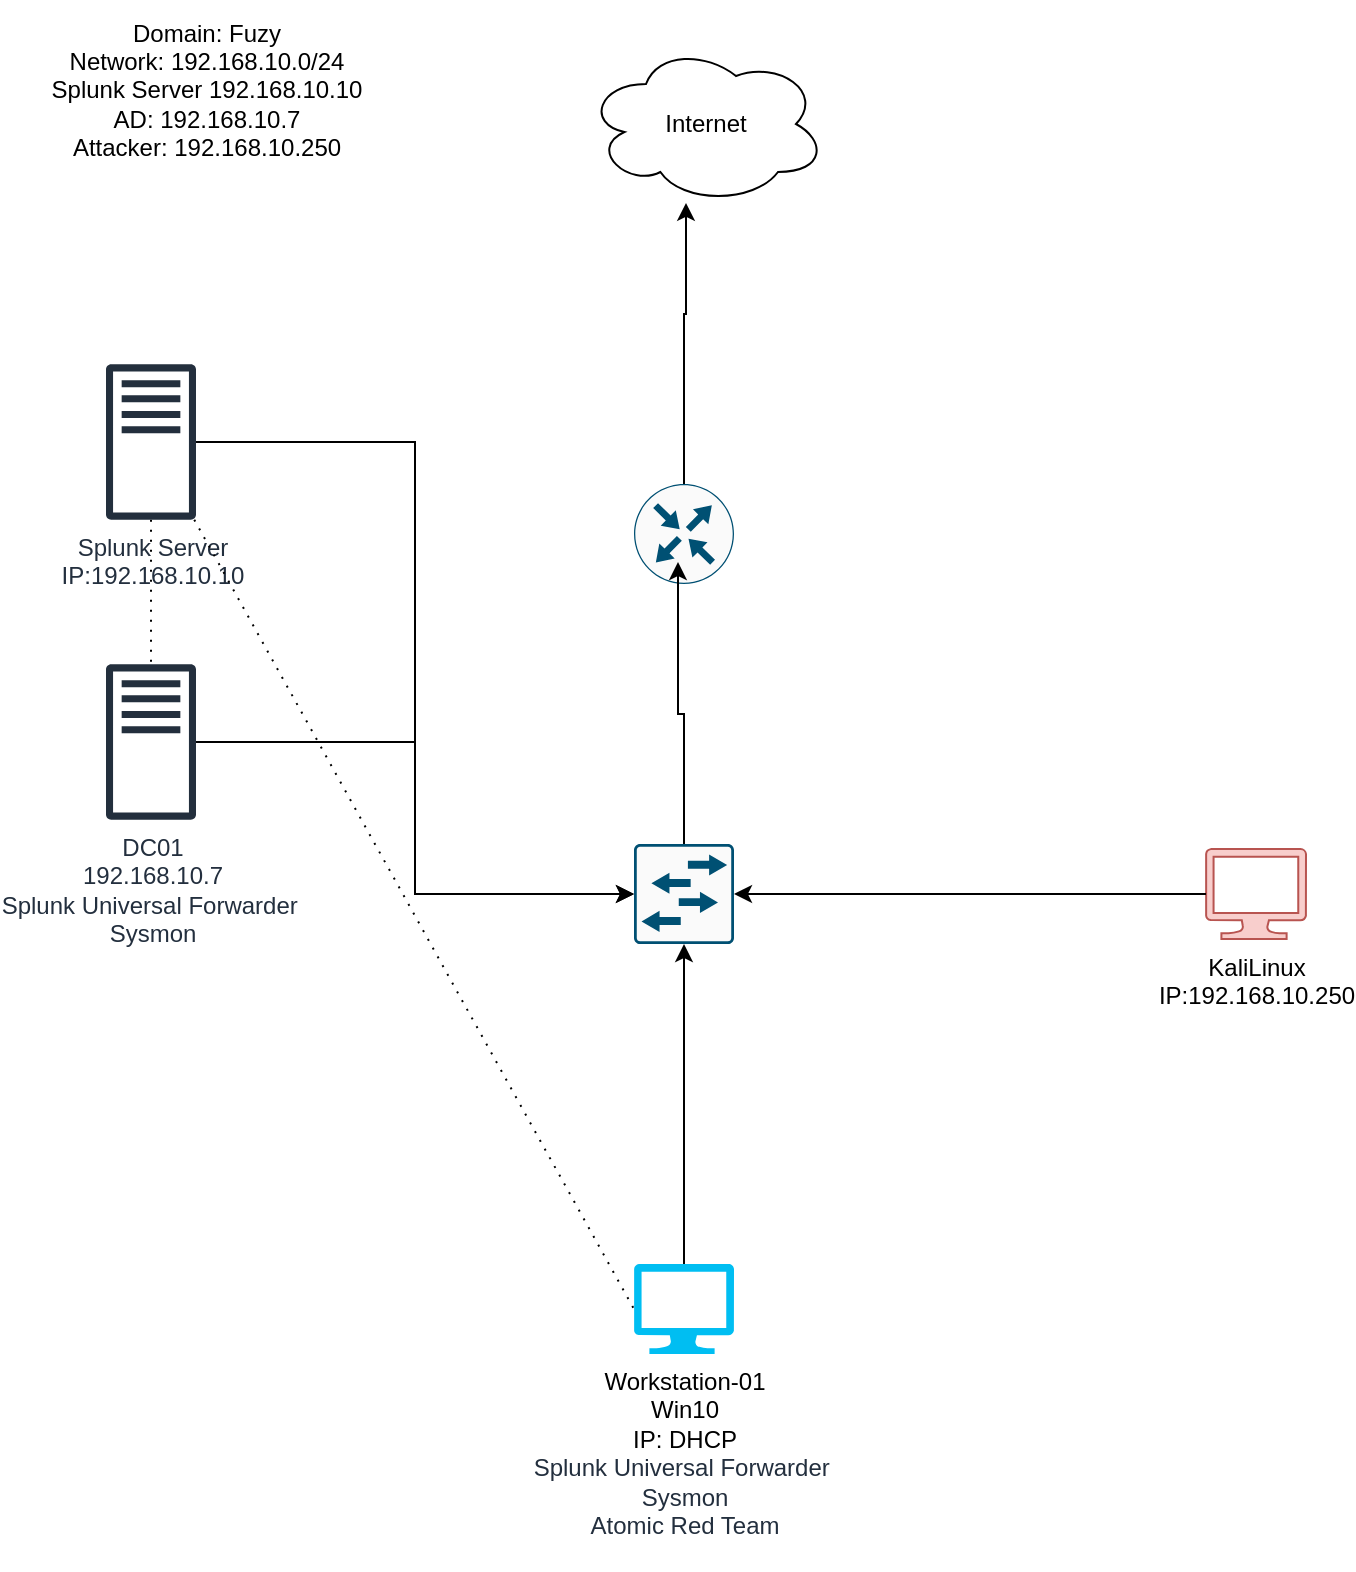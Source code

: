 <mxfile version="24.1.0" type="github">
  <diagram name="Page-1" id="GYPsvn_whEvd8AYPNaHm">
    <mxGraphModel dx="792" dy="1143" grid="1" gridSize="10" guides="1" tooltips="1" connect="1" arrows="1" fold="1" page="1" pageScale="1" pageWidth="827" pageHeight="1169" math="0" shadow="0">
      <root>
        <mxCell id="0" />
        <mxCell id="1" parent="0" />
        <mxCell id="7973tEPBYE7JcwuhFdSY-21" value="" style="rounded=0;orthogonalLoop=1;jettySize=auto;html=1;dashed=1;dashPattern=1 4;endArrow=none;endFill=0;" edge="1" parent="1" source="7973tEPBYE7JcwuhFdSY-1" target="7973tEPBYE7JcwuhFdSY-2">
          <mxGeometry relative="1" as="geometry" />
        </mxCell>
        <mxCell id="7973tEPBYE7JcwuhFdSY-1" value="Splunk Server&lt;div&gt;IP:192.168.10.10&lt;/div&gt;" style="sketch=0;outlineConnect=0;fontColor=#232F3E;gradientColor=none;fillColor=#232F3D;strokeColor=none;dashed=0;verticalLabelPosition=bottom;verticalAlign=top;align=center;html=1;fontSize=12;fontStyle=0;aspect=fixed;pointerEvents=1;shape=mxgraph.aws4.traditional_server;" vertex="1" parent="1">
          <mxGeometry x="90" y="190" width="45" height="78" as="geometry" />
        </mxCell>
        <mxCell id="7973tEPBYE7JcwuhFdSY-2" value="DC01&lt;div&gt;192.168.10.7&lt;/div&gt;&lt;div&gt;Splunk Universal Forwarder&amp;nbsp;&lt;/div&gt;&lt;div&gt;Sysmon&lt;/div&gt;" style="sketch=0;outlineConnect=0;fontColor=#232F3E;gradientColor=none;fillColor=#232F3D;strokeColor=none;dashed=0;verticalLabelPosition=bottom;verticalAlign=top;align=center;html=1;fontSize=12;fontStyle=0;aspect=fixed;pointerEvents=1;shape=mxgraph.aws4.traditional_server;" vertex="1" parent="1">
          <mxGeometry x="90" y="340" width="45" height="78" as="geometry" />
        </mxCell>
        <mxCell id="7973tEPBYE7JcwuhFdSY-3" value="Workstation-01&lt;div&gt;Win10&lt;/div&gt;&lt;div&gt;IP: DHCP&lt;/div&gt;&lt;div&gt;&lt;div style=&quot;color: rgb(35, 47, 62);&quot;&gt;Splunk Universal Forwarder&amp;nbsp;&lt;/div&gt;&lt;div style=&quot;color: rgb(35, 47, 62);&quot;&gt;Sysmon&lt;/div&gt;&lt;/div&gt;&lt;div style=&quot;color: rgb(35, 47, 62);&quot;&gt;Atomic Red Team&lt;/div&gt;&lt;div&gt;&lt;br&gt;&lt;/div&gt;" style="verticalLabelPosition=bottom;html=1;verticalAlign=top;align=center;strokeColor=none;fillColor=#00BEF2;shape=mxgraph.azure.computer;pointerEvents=1;" vertex="1" parent="1">
          <mxGeometry x="354" y="640" width="50" height="45" as="geometry" />
        </mxCell>
        <mxCell id="7973tEPBYE7JcwuhFdSY-4" value="KaliLinux&lt;div&gt;IP:192.168.10.250&lt;/div&gt;" style="verticalLabelPosition=bottom;html=1;verticalAlign=top;align=center;strokeColor=#b85450;fillColor=#f8cecc;shape=mxgraph.azure.computer;pointerEvents=1;" vertex="1" parent="1">
          <mxGeometry x="640" y="432.5" width="50" height="45" as="geometry" />
        </mxCell>
        <mxCell id="7973tEPBYE7JcwuhFdSY-5" value="" style="sketch=0;points=[[0.015,0.015,0],[0.985,0.015,0],[0.985,0.985,0],[0.015,0.985,0],[0.25,0,0],[0.5,0,0],[0.75,0,0],[1,0.25,0],[1,0.5,0],[1,0.75,0],[0.75,1,0],[0.5,1,0],[0.25,1,0],[0,0.75,0],[0,0.5,0],[0,0.25,0]];verticalLabelPosition=bottom;html=1;verticalAlign=top;aspect=fixed;align=center;pointerEvents=1;shape=mxgraph.cisco19.rect;prIcon=l2_switch;fillColor=#FAFAFA;strokeColor=#005073;" vertex="1" parent="1">
          <mxGeometry x="354" y="430" width="50" height="50" as="geometry" />
        </mxCell>
        <mxCell id="7973tEPBYE7JcwuhFdSY-16" style="edgeStyle=orthogonalEdgeStyle;rounded=0;orthogonalLoop=1;jettySize=auto;html=1;" edge="1" parent="1" source="7973tEPBYE7JcwuhFdSY-6" target="7973tEPBYE7JcwuhFdSY-7">
          <mxGeometry relative="1" as="geometry">
            <Array as="points">
              <mxPoint x="379" y="165" />
              <mxPoint x="380" y="165" />
            </Array>
          </mxGeometry>
        </mxCell>
        <mxCell id="7973tEPBYE7JcwuhFdSY-6" value="" style="sketch=0;points=[[0.5,0,0],[1,0.5,0],[0.5,1,0],[0,0.5,0],[0.145,0.145,0],[0.856,0.145,0],[0.855,0.856,0],[0.145,0.855,0]];verticalLabelPosition=bottom;html=1;verticalAlign=top;aspect=fixed;align=center;pointerEvents=1;shape=mxgraph.cisco19.rect;prIcon=router;fillColor=#FAFAFA;strokeColor=#005073;" vertex="1" parent="1">
          <mxGeometry x="354" y="250" width="50" height="50" as="geometry" />
        </mxCell>
        <mxCell id="7973tEPBYE7JcwuhFdSY-7" value="Internet" style="ellipse;shape=cloud;whiteSpace=wrap;html=1;" vertex="1" parent="1">
          <mxGeometry x="330" y="30" width="120" height="80" as="geometry" />
        </mxCell>
        <mxCell id="7973tEPBYE7JcwuhFdSY-10" style="edgeStyle=orthogonalEdgeStyle;rounded=0;orthogonalLoop=1;jettySize=auto;html=1;entryX=0.5;entryY=1;entryDx=0;entryDy=0;entryPerimeter=0;" edge="1" parent="1" source="7973tEPBYE7JcwuhFdSY-3" target="7973tEPBYE7JcwuhFdSY-5">
          <mxGeometry relative="1" as="geometry" />
        </mxCell>
        <mxCell id="7973tEPBYE7JcwuhFdSY-11" style="edgeStyle=orthogonalEdgeStyle;rounded=0;orthogonalLoop=1;jettySize=auto;html=1;entryX=1;entryY=0.5;entryDx=0;entryDy=0;entryPerimeter=0;" edge="1" parent="1" source="7973tEPBYE7JcwuhFdSY-4" target="7973tEPBYE7JcwuhFdSY-5">
          <mxGeometry relative="1" as="geometry" />
        </mxCell>
        <mxCell id="7973tEPBYE7JcwuhFdSY-12" style="edgeStyle=orthogonalEdgeStyle;rounded=0;orthogonalLoop=1;jettySize=auto;html=1;entryX=0.44;entryY=0.78;entryDx=0;entryDy=0;entryPerimeter=0;" edge="1" parent="1" source="7973tEPBYE7JcwuhFdSY-5" target="7973tEPBYE7JcwuhFdSY-6">
          <mxGeometry relative="1" as="geometry" />
        </mxCell>
        <mxCell id="7973tEPBYE7JcwuhFdSY-14" style="edgeStyle=orthogonalEdgeStyle;rounded=0;orthogonalLoop=1;jettySize=auto;html=1;entryX=0;entryY=0.5;entryDx=0;entryDy=0;entryPerimeter=0;" edge="1" parent="1" source="7973tEPBYE7JcwuhFdSY-1" target="7973tEPBYE7JcwuhFdSY-5">
          <mxGeometry relative="1" as="geometry" />
        </mxCell>
        <mxCell id="7973tEPBYE7JcwuhFdSY-15" style="edgeStyle=orthogonalEdgeStyle;rounded=0;orthogonalLoop=1;jettySize=auto;html=1;entryX=0;entryY=0.5;entryDx=0;entryDy=0;entryPerimeter=0;" edge="1" parent="1" source="7973tEPBYE7JcwuhFdSY-2" target="7973tEPBYE7JcwuhFdSY-5">
          <mxGeometry relative="1" as="geometry" />
        </mxCell>
        <mxCell id="7973tEPBYE7JcwuhFdSY-18" value="Domain: Fuzy&lt;div&gt;Network: 192.168.10.0/24&lt;/div&gt;&lt;div&gt;Splunk Server 192.168.10.10&lt;/div&gt;&lt;div&gt;AD: 192.168.10.7&lt;/div&gt;&lt;div&gt;Attacker: 192.168.10.250&lt;/div&gt;" style="text;html=1;align=center;verticalAlign=middle;resizable=0;points=[];autosize=1;strokeColor=none;fillColor=none;" vertex="1" parent="1">
          <mxGeometry x="50" y="8" width="180" height="90" as="geometry" />
        </mxCell>
        <mxCell id="7973tEPBYE7JcwuhFdSY-20" style="rounded=0;orthogonalLoop=1;jettySize=auto;html=1;entryX=0;entryY=0.5;entryDx=0;entryDy=0;entryPerimeter=0;dashed=1;dashPattern=1 4;endArrow=none;endFill=0;" edge="1" parent="1" source="7973tEPBYE7JcwuhFdSY-1" target="7973tEPBYE7JcwuhFdSY-3">
          <mxGeometry relative="1" as="geometry" />
        </mxCell>
      </root>
    </mxGraphModel>
  </diagram>
</mxfile>
